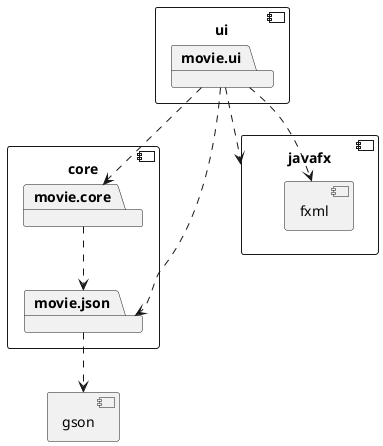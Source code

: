 @startuml Package diagram

component core {
	package movie.core
	package movie.json
}

movie.core ..> movie.json

component gson {
}

movie.json ..> gson

component ui {
    package movie.ui
}

component javafx {
	component fxml {
	}
}

movie.ui ..> javafx
movie.ui ..> fxml

movie.ui ..> movie.json
movie.ui ..> movie.core


@enduml